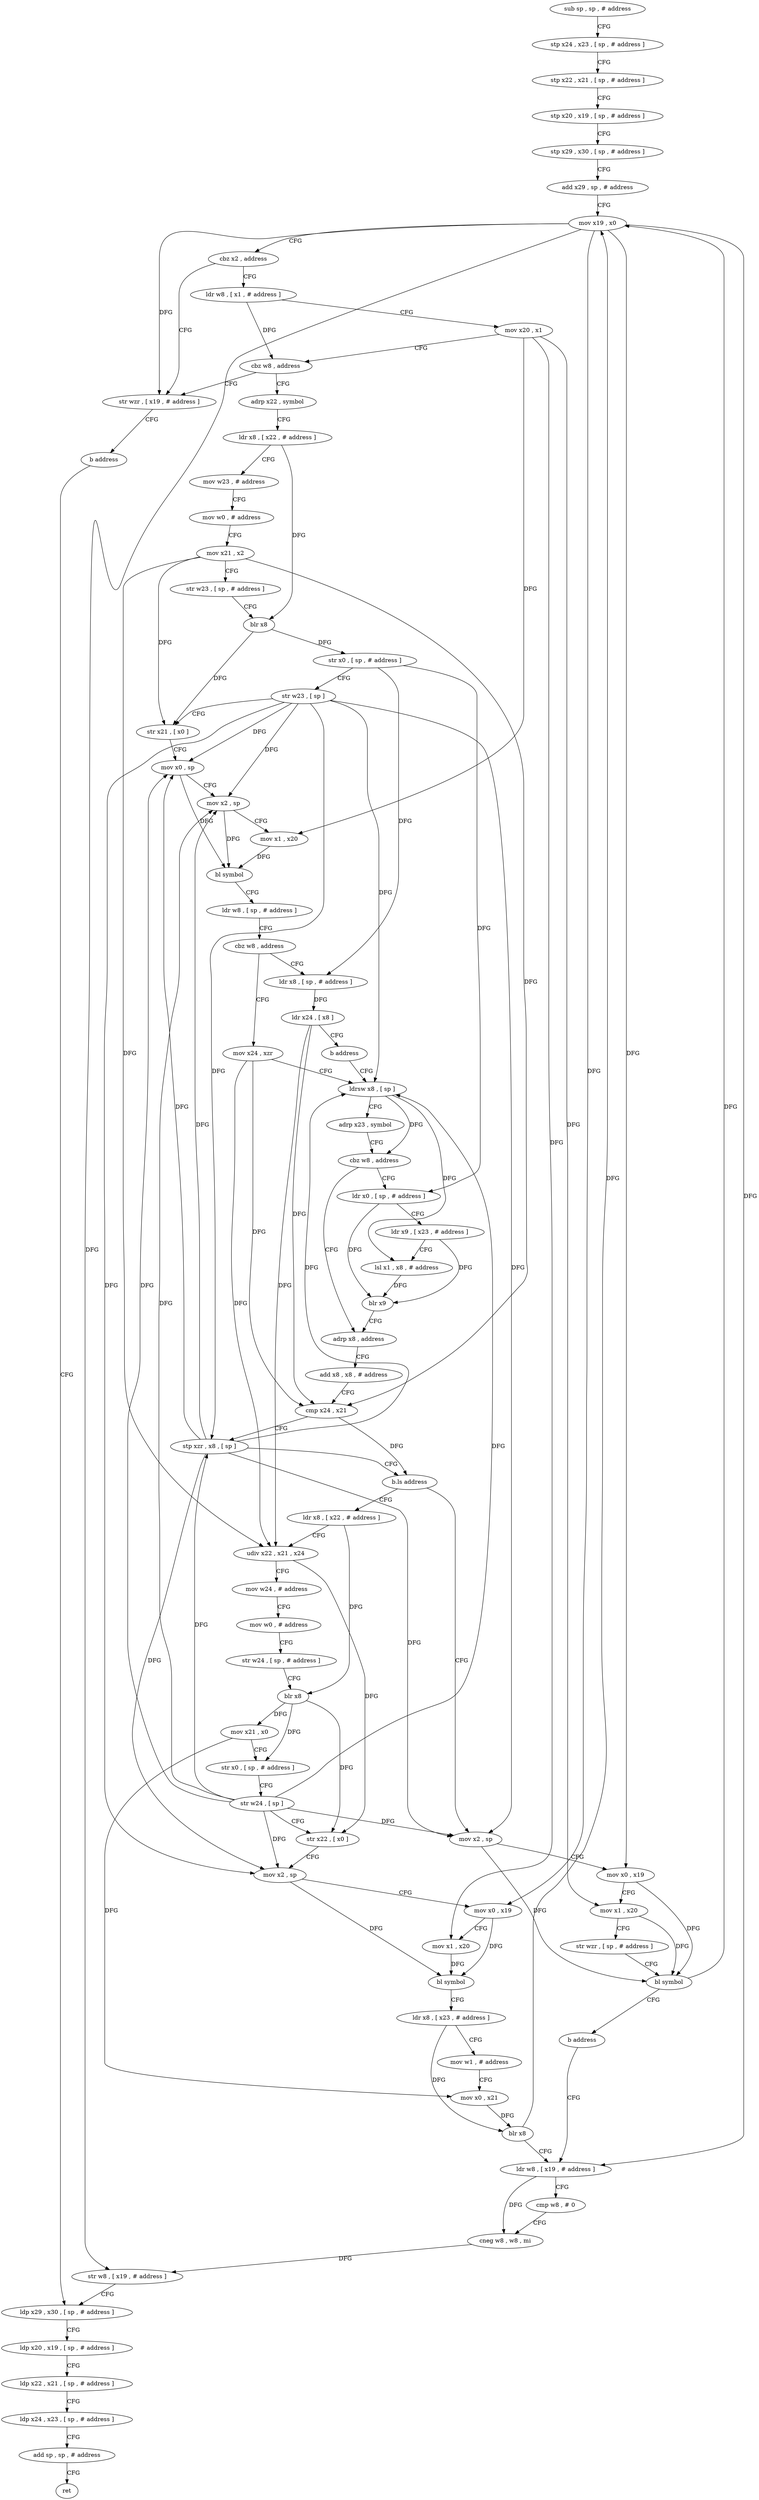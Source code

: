 digraph "func" {
"4246992" [label = "sub sp , sp , # address" ]
"4246996" [label = "stp x24 , x23 , [ sp , # address ]" ]
"4247000" [label = "stp x22 , x21 , [ sp , # address ]" ]
"4247004" [label = "stp x20 , x19 , [ sp , # address ]" ]
"4247008" [label = "stp x29 , x30 , [ sp , # address ]" ]
"4247012" [label = "add x29 , sp , # address" ]
"4247016" [label = "mov x19 , x0" ]
"4247020" [label = "cbz x2 , address" ]
"4247112" [label = "str wzr , [ x19 , # address ]" ]
"4247024" [label = "ldr w8 , [ x1 , # address ]" ]
"4247116" [label = "b address" ]
"4247284" [label = "ldp x29 , x30 , [ sp , # address ]" ]
"4247028" [label = "mov x20 , x1" ]
"4247032" [label = "cbz w8 , address" ]
"4247036" [label = "adrp x22 , symbol" ]
"4247288" [label = "ldp x20 , x19 , [ sp , # address ]" ]
"4247292" [label = "ldp x22 , x21 , [ sp , # address ]" ]
"4247296" [label = "ldp x24 , x23 , [ sp , # address ]" ]
"4247300" [label = "add sp , sp , # address" ]
"4247304" [label = "ret" ]
"4247040" [label = "ldr x8 , [ x22 , # address ]" ]
"4247044" [label = "mov w23 , # address" ]
"4247048" [label = "mov w0 , # address" ]
"4247052" [label = "mov x21 , x2" ]
"4247056" [label = "str w23 , [ sp , # address ]" ]
"4247060" [label = "blr x8" ]
"4247064" [label = "str x0 , [ sp , # address ]" ]
"4247068" [label = "str w23 , [ sp ]" ]
"4247072" [label = "str x21 , [ x0 ]" ]
"4247076" [label = "mov x0 , sp" ]
"4247080" [label = "mov x2 , sp" ]
"4247084" [label = "mov x1 , x20" ]
"4247088" [label = "bl symbol" ]
"4247092" [label = "ldr w8 , [ sp , # address ]" ]
"4247096" [label = "cbz w8 , address" ]
"4247120" [label = "mov x24 , xzr" ]
"4247100" [label = "ldr x8 , [ sp , # address ]" ]
"4247124" [label = "ldrsw x8 , [ sp ]" ]
"4247104" [label = "ldr x24 , [ x8 ]" ]
"4247108" [label = "b address" ]
"4247152" [label = "adrp x8 , address" ]
"4247156" [label = "add x8 , x8 , # address" ]
"4247160" [label = "cmp x24 , x21" ]
"4247164" [label = "stp xzr , x8 , [ sp ]" ]
"4247168" [label = "b.ls address" ]
"4247196" [label = "ldr x8 , [ x22 , # address ]" ]
"4247172" [label = "mov x2 , sp" ]
"4247136" [label = "ldr x0 , [ sp , # address ]" ]
"4247140" [label = "ldr x9 , [ x23 , # address ]" ]
"4247144" [label = "lsl x1 , x8 , # address" ]
"4247148" [label = "blr x9" ]
"4247128" [label = "adrp x23 , symbol" ]
"4247132" [label = "cbz w8 , address" ]
"4247200" [label = "udiv x22 , x21 , x24" ]
"4247204" [label = "mov w24 , # address" ]
"4247208" [label = "mov w0 , # address" ]
"4247212" [label = "str w24 , [ sp , # address ]" ]
"4247216" [label = "blr x8" ]
"4247220" [label = "mov x21 , x0" ]
"4247224" [label = "str x0 , [ sp , # address ]" ]
"4247228" [label = "str w24 , [ sp ]" ]
"4247232" [label = "str x22 , [ x0 ]" ]
"4247236" [label = "mov x2 , sp" ]
"4247240" [label = "mov x0 , x19" ]
"4247244" [label = "mov x1 , x20" ]
"4247248" [label = "bl symbol" ]
"4247252" [label = "ldr x8 , [ x23 , # address ]" ]
"4247256" [label = "mov w1 , # address" ]
"4247260" [label = "mov x0 , x21" ]
"4247264" [label = "blr x8" ]
"4247268" [label = "ldr w8 , [ x19 , # address ]" ]
"4247176" [label = "mov x0 , x19" ]
"4247180" [label = "mov x1 , x20" ]
"4247184" [label = "str wzr , [ sp , # address ]" ]
"4247188" [label = "bl symbol" ]
"4247192" [label = "b address" ]
"4247272" [label = "cmp w8 , # 0" ]
"4247276" [label = "cneg w8 , w8 , mi" ]
"4247280" [label = "str w8 , [ x19 , # address ]" ]
"4246992" -> "4246996" [ label = "CFG" ]
"4246996" -> "4247000" [ label = "CFG" ]
"4247000" -> "4247004" [ label = "CFG" ]
"4247004" -> "4247008" [ label = "CFG" ]
"4247008" -> "4247012" [ label = "CFG" ]
"4247012" -> "4247016" [ label = "CFG" ]
"4247016" -> "4247020" [ label = "CFG" ]
"4247016" -> "4247112" [ label = "DFG" ]
"4247016" -> "4247240" [ label = "DFG" ]
"4247016" -> "4247176" [ label = "DFG" ]
"4247016" -> "4247268" [ label = "DFG" ]
"4247016" -> "4247280" [ label = "DFG" ]
"4247020" -> "4247112" [ label = "CFG" ]
"4247020" -> "4247024" [ label = "CFG" ]
"4247112" -> "4247116" [ label = "CFG" ]
"4247024" -> "4247028" [ label = "CFG" ]
"4247024" -> "4247032" [ label = "DFG" ]
"4247116" -> "4247284" [ label = "CFG" ]
"4247284" -> "4247288" [ label = "CFG" ]
"4247028" -> "4247032" [ label = "CFG" ]
"4247028" -> "4247084" [ label = "DFG" ]
"4247028" -> "4247244" [ label = "DFG" ]
"4247028" -> "4247180" [ label = "DFG" ]
"4247032" -> "4247112" [ label = "CFG" ]
"4247032" -> "4247036" [ label = "CFG" ]
"4247036" -> "4247040" [ label = "CFG" ]
"4247288" -> "4247292" [ label = "CFG" ]
"4247292" -> "4247296" [ label = "CFG" ]
"4247296" -> "4247300" [ label = "CFG" ]
"4247300" -> "4247304" [ label = "CFG" ]
"4247040" -> "4247044" [ label = "CFG" ]
"4247040" -> "4247060" [ label = "DFG" ]
"4247044" -> "4247048" [ label = "CFG" ]
"4247048" -> "4247052" [ label = "CFG" ]
"4247052" -> "4247056" [ label = "CFG" ]
"4247052" -> "4247072" [ label = "DFG" ]
"4247052" -> "4247160" [ label = "DFG" ]
"4247052" -> "4247200" [ label = "DFG" ]
"4247056" -> "4247060" [ label = "CFG" ]
"4247060" -> "4247064" [ label = "DFG" ]
"4247060" -> "4247072" [ label = "DFG" ]
"4247064" -> "4247068" [ label = "CFG" ]
"4247064" -> "4247100" [ label = "DFG" ]
"4247064" -> "4247136" [ label = "DFG" ]
"4247068" -> "4247072" [ label = "CFG" ]
"4247068" -> "4247124" [ label = "DFG" ]
"4247068" -> "4247076" [ label = "DFG" ]
"4247068" -> "4247080" [ label = "DFG" ]
"4247068" -> "4247164" [ label = "DFG" ]
"4247068" -> "4247236" [ label = "DFG" ]
"4247068" -> "4247172" [ label = "DFG" ]
"4247072" -> "4247076" [ label = "CFG" ]
"4247076" -> "4247080" [ label = "CFG" ]
"4247076" -> "4247088" [ label = "DFG" ]
"4247080" -> "4247084" [ label = "CFG" ]
"4247080" -> "4247088" [ label = "DFG" ]
"4247084" -> "4247088" [ label = "DFG" ]
"4247088" -> "4247092" [ label = "CFG" ]
"4247092" -> "4247096" [ label = "CFG" ]
"4247096" -> "4247120" [ label = "CFG" ]
"4247096" -> "4247100" [ label = "CFG" ]
"4247120" -> "4247124" [ label = "CFG" ]
"4247120" -> "4247160" [ label = "DFG" ]
"4247120" -> "4247200" [ label = "DFG" ]
"4247100" -> "4247104" [ label = "DFG" ]
"4247124" -> "4247128" [ label = "CFG" ]
"4247124" -> "4247132" [ label = "DFG" ]
"4247124" -> "4247144" [ label = "DFG" ]
"4247104" -> "4247108" [ label = "CFG" ]
"4247104" -> "4247160" [ label = "DFG" ]
"4247104" -> "4247200" [ label = "DFG" ]
"4247108" -> "4247124" [ label = "CFG" ]
"4247152" -> "4247156" [ label = "CFG" ]
"4247156" -> "4247160" [ label = "CFG" ]
"4247160" -> "4247164" [ label = "CFG" ]
"4247160" -> "4247168" [ label = "DFG" ]
"4247164" -> "4247168" [ label = "CFG" ]
"4247164" -> "4247076" [ label = "DFG" ]
"4247164" -> "4247080" [ label = "DFG" ]
"4247164" -> "4247124" [ label = "DFG" ]
"4247164" -> "4247236" [ label = "DFG" ]
"4247164" -> "4247172" [ label = "DFG" ]
"4247168" -> "4247196" [ label = "CFG" ]
"4247168" -> "4247172" [ label = "CFG" ]
"4247196" -> "4247200" [ label = "CFG" ]
"4247196" -> "4247216" [ label = "DFG" ]
"4247172" -> "4247176" [ label = "CFG" ]
"4247172" -> "4247188" [ label = "DFG" ]
"4247136" -> "4247140" [ label = "CFG" ]
"4247136" -> "4247148" [ label = "DFG" ]
"4247140" -> "4247144" [ label = "CFG" ]
"4247140" -> "4247148" [ label = "DFG" ]
"4247144" -> "4247148" [ label = "DFG" ]
"4247148" -> "4247152" [ label = "CFG" ]
"4247128" -> "4247132" [ label = "CFG" ]
"4247132" -> "4247152" [ label = "CFG" ]
"4247132" -> "4247136" [ label = "CFG" ]
"4247200" -> "4247204" [ label = "CFG" ]
"4247200" -> "4247232" [ label = "DFG" ]
"4247204" -> "4247208" [ label = "CFG" ]
"4247208" -> "4247212" [ label = "CFG" ]
"4247212" -> "4247216" [ label = "CFG" ]
"4247216" -> "4247220" [ label = "DFG" ]
"4247216" -> "4247224" [ label = "DFG" ]
"4247216" -> "4247232" [ label = "DFG" ]
"4247220" -> "4247224" [ label = "CFG" ]
"4247220" -> "4247260" [ label = "DFG" ]
"4247224" -> "4247228" [ label = "CFG" ]
"4247228" -> "4247232" [ label = "CFG" ]
"4247228" -> "4247076" [ label = "DFG" ]
"4247228" -> "4247080" [ label = "DFG" ]
"4247228" -> "4247124" [ label = "DFG" ]
"4247228" -> "4247164" [ label = "DFG" ]
"4247228" -> "4247236" [ label = "DFG" ]
"4247228" -> "4247172" [ label = "DFG" ]
"4247232" -> "4247236" [ label = "CFG" ]
"4247236" -> "4247240" [ label = "CFG" ]
"4247236" -> "4247248" [ label = "DFG" ]
"4247240" -> "4247244" [ label = "CFG" ]
"4247240" -> "4247248" [ label = "DFG" ]
"4247244" -> "4247248" [ label = "DFG" ]
"4247248" -> "4247252" [ label = "CFG" ]
"4247252" -> "4247256" [ label = "CFG" ]
"4247252" -> "4247264" [ label = "DFG" ]
"4247256" -> "4247260" [ label = "CFG" ]
"4247260" -> "4247264" [ label = "DFG" ]
"4247264" -> "4247268" [ label = "CFG" ]
"4247264" -> "4247016" [ label = "DFG" ]
"4247268" -> "4247272" [ label = "CFG" ]
"4247268" -> "4247276" [ label = "DFG" ]
"4247176" -> "4247180" [ label = "CFG" ]
"4247176" -> "4247188" [ label = "DFG" ]
"4247180" -> "4247184" [ label = "CFG" ]
"4247180" -> "4247188" [ label = "DFG" ]
"4247184" -> "4247188" [ label = "CFG" ]
"4247188" -> "4247192" [ label = "CFG" ]
"4247188" -> "4247016" [ label = "DFG" ]
"4247192" -> "4247268" [ label = "CFG" ]
"4247272" -> "4247276" [ label = "CFG" ]
"4247276" -> "4247280" [ label = "DFG" ]
"4247280" -> "4247284" [ label = "CFG" ]
}
